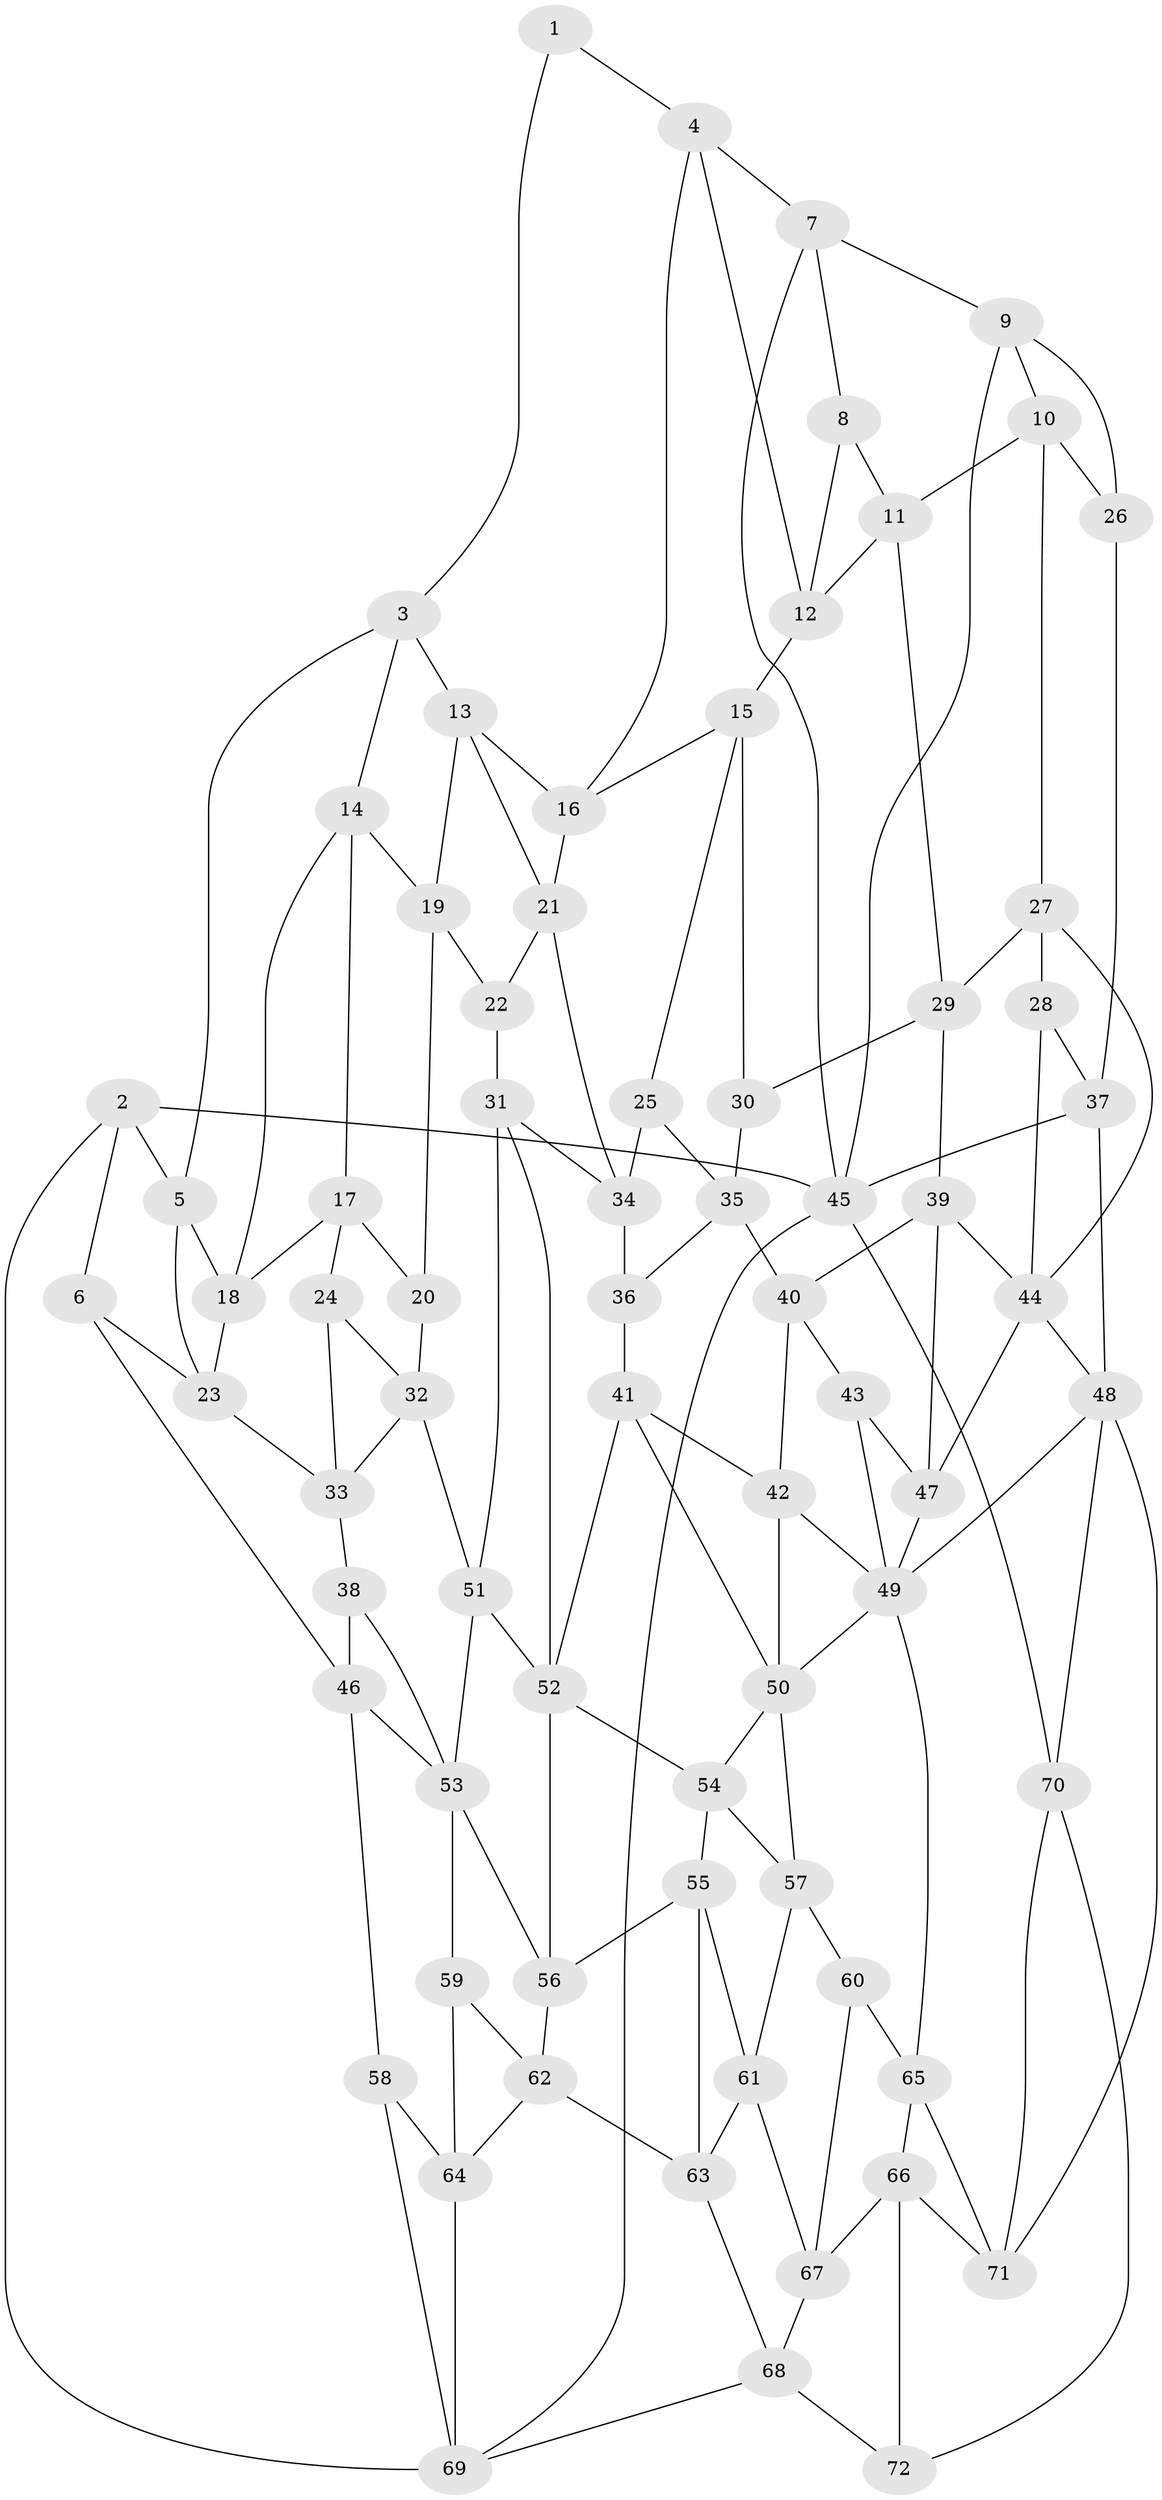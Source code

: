 // original degree distribution, {3: 0.013888888888888888, 5: 0.5694444444444444, 4: 0.2152777777777778, 6: 0.2013888888888889}
// Generated by graph-tools (version 1.1) at 2025/51/03/09/25 03:51:04]
// undirected, 72 vertices, 140 edges
graph export_dot {
graph [start="1"]
  node [color=gray90,style=filled];
  1;
  2;
  3;
  4;
  5;
  6;
  7;
  8;
  9;
  10;
  11;
  12;
  13;
  14;
  15;
  16;
  17;
  18;
  19;
  20;
  21;
  22;
  23;
  24;
  25;
  26;
  27;
  28;
  29;
  30;
  31;
  32;
  33;
  34;
  35;
  36;
  37;
  38;
  39;
  40;
  41;
  42;
  43;
  44;
  45;
  46;
  47;
  48;
  49;
  50;
  51;
  52;
  53;
  54;
  55;
  56;
  57;
  58;
  59;
  60;
  61;
  62;
  63;
  64;
  65;
  66;
  67;
  68;
  69;
  70;
  71;
  72;
  1 -- 3 [weight=1.0];
  1 -- 4 [weight=1.0];
  2 -- 5 [weight=1.0];
  2 -- 6 [weight=1.0];
  2 -- 45 [weight=1.0];
  2 -- 69 [weight=1.0];
  3 -- 5 [weight=1.0];
  3 -- 13 [weight=1.0];
  3 -- 14 [weight=1.0];
  4 -- 7 [weight=1.0];
  4 -- 12 [weight=1.0];
  4 -- 16 [weight=1.0];
  5 -- 18 [weight=1.0];
  5 -- 23 [weight=1.0];
  6 -- 23 [weight=1.0];
  6 -- 46 [weight=1.0];
  7 -- 8 [weight=1.0];
  7 -- 9 [weight=1.0];
  7 -- 45 [weight=1.0];
  8 -- 11 [weight=1.0];
  8 -- 12 [weight=1.0];
  9 -- 10 [weight=1.0];
  9 -- 26 [weight=1.0];
  9 -- 45 [weight=1.0];
  10 -- 11 [weight=1.0];
  10 -- 26 [weight=1.0];
  10 -- 27 [weight=1.0];
  11 -- 12 [weight=1.0];
  11 -- 29 [weight=1.0];
  12 -- 15 [weight=1.0];
  13 -- 16 [weight=1.0];
  13 -- 19 [weight=1.0];
  13 -- 21 [weight=1.0];
  14 -- 17 [weight=1.0];
  14 -- 18 [weight=1.0];
  14 -- 19 [weight=1.0];
  15 -- 16 [weight=1.0];
  15 -- 25 [weight=1.0];
  15 -- 30 [weight=1.0];
  16 -- 21 [weight=1.0];
  17 -- 18 [weight=1.0];
  17 -- 20 [weight=1.0];
  17 -- 24 [weight=1.0];
  18 -- 23 [weight=1.0];
  19 -- 20 [weight=1.0];
  19 -- 22 [weight=1.0];
  20 -- 32 [weight=1.0];
  21 -- 22 [weight=1.0];
  21 -- 34 [weight=1.0];
  22 -- 31 [weight=1.0];
  23 -- 33 [weight=1.0];
  24 -- 32 [weight=1.0];
  24 -- 33 [weight=1.0];
  25 -- 34 [weight=1.0];
  25 -- 35 [weight=1.0];
  26 -- 37 [weight=1.0];
  27 -- 28 [weight=1.0];
  27 -- 29 [weight=1.0];
  27 -- 44 [weight=1.0];
  28 -- 37 [weight=1.0];
  28 -- 44 [weight=1.0];
  29 -- 30 [weight=1.0];
  29 -- 39 [weight=1.0];
  30 -- 35 [weight=1.0];
  31 -- 34 [weight=1.0];
  31 -- 51 [weight=1.0];
  31 -- 52 [weight=1.0];
  32 -- 33 [weight=1.0];
  32 -- 51 [weight=1.0];
  33 -- 38 [weight=1.0];
  34 -- 36 [weight=1.0];
  35 -- 36 [weight=1.0];
  35 -- 40 [weight=1.0];
  36 -- 41 [weight=1.0];
  37 -- 45 [weight=1.0];
  37 -- 48 [weight=1.0];
  38 -- 46 [weight=1.0];
  38 -- 53 [weight=1.0];
  39 -- 40 [weight=1.0];
  39 -- 44 [weight=1.0];
  39 -- 47 [weight=1.0];
  40 -- 42 [weight=1.0];
  40 -- 43 [weight=1.0];
  41 -- 42 [weight=1.0];
  41 -- 50 [weight=1.0];
  41 -- 52 [weight=1.0];
  42 -- 49 [weight=1.0];
  42 -- 50 [weight=1.0];
  43 -- 47 [weight=1.0];
  43 -- 49 [weight=1.0];
  44 -- 47 [weight=1.0];
  44 -- 48 [weight=2.0];
  45 -- 69 [weight=1.0];
  45 -- 70 [weight=1.0];
  46 -- 53 [weight=1.0];
  46 -- 58 [weight=1.0];
  47 -- 49 [weight=1.0];
  48 -- 49 [weight=1.0];
  48 -- 70 [weight=1.0];
  48 -- 71 [weight=1.0];
  49 -- 50 [weight=1.0];
  49 -- 65 [weight=1.0];
  50 -- 54 [weight=1.0];
  50 -- 57 [weight=1.0];
  51 -- 52 [weight=2.0];
  51 -- 53 [weight=2.0];
  52 -- 54 [weight=1.0];
  52 -- 56 [weight=1.0];
  53 -- 56 [weight=1.0];
  53 -- 59 [weight=1.0];
  54 -- 55 [weight=1.0];
  54 -- 57 [weight=1.0];
  55 -- 56 [weight=1.0];
  55 -- 61 [weight=1.0];
  55 -- 63 [weight=1.0];
  56 -- 62 [weight=1.0];
  57 -- 60 [weight=1.0];
  57 -- 61 [weight=1.0];
  58 -- 64 [weight=1.0];
  58 -- 69 [weight=1.0];
  59 -- 62 [weight=1.0];
  59 -- 64 [weight=1.0];
  60 -- 65 [weight=1.0];
  60 -- 67 [weight=1.0];
  61 -- 63 [weight=1.0];
  61 -- 67 [weight=1.0];
  62 -- 63 [weight=1.0];
  62 -- 64 [weight=1.0];
  63 -- 68 [weight=1.0];
  64 -- 69 [weight=1.0];
  65 -- 66 [weight=1.0];
  65 -- 71 [weight=1.0];
  66 -- 67 [weight=1.0];
  66 -- 71 [weight=1.0];
  66 -- 72 [weight=1.0];
  67 -- 68 [weight=1.0];
  68 -- 69 [weight=1.0];
  68 -- 72 [weight=1.0];
  70 -- 71 [weight=1.0];
  70 -- 72 [weight=1.0];
}
